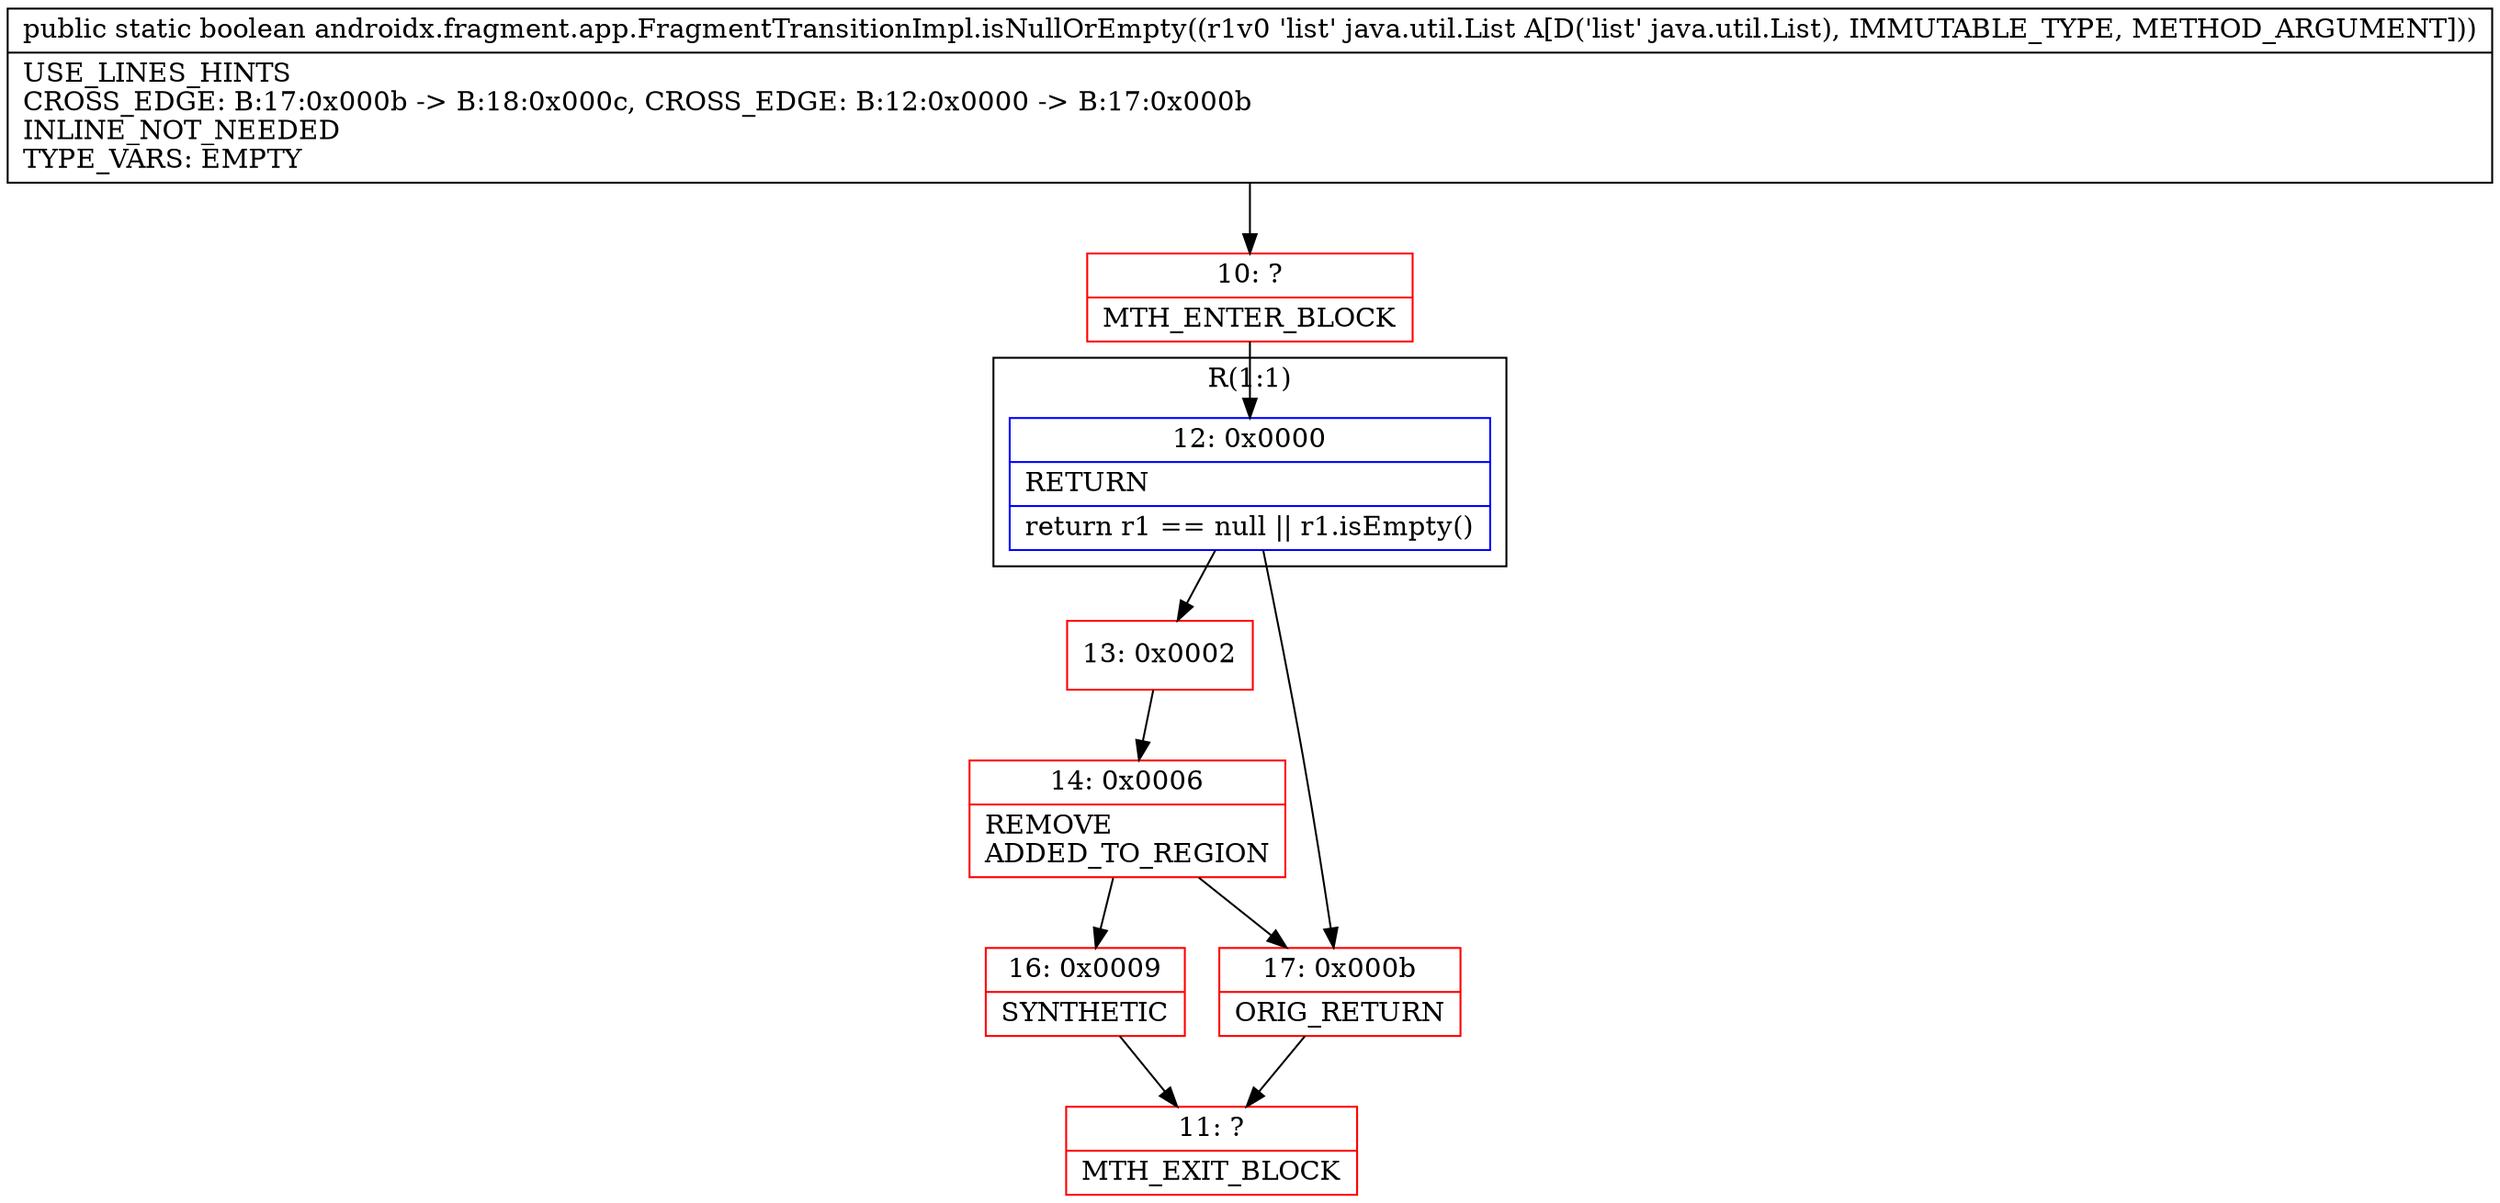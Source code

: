 digraph "CFG forandroidx.fragment.app.FragmentTransitionImpl.isNullOrEmpty(Ljava\/util\/List;)Z" {
subgraph cluster_Region_1426396545 {
label = "R(1:1)";
node [shape=record,color=blue];
Node_12 [shape=record,label="{12\:\ 0x0000|RETURN\l|return r1 == null \|\| r1.isEmpty()\l}"];
}
Node_10 [shape=record,color=red,label="{10\:\ ?|MTH_ENTER_BLOCK\l}"];
Node_13 [shape=record,color=red,label="{13\:\ 0x0002}"];
Node_14 [shape=record,color=red,label="{14\:\ 0x0006|REMOVE\lADDED_TO_REGION\l}"];
Node_16 [shape=record,color=red,label="{16\:\ 0x0009|SYNTHETIC\l}"];
Node_11 [shape=record,color=red,label="{11\:\ ?|MTH_EXIT_BLOCK\l}"];
Node_17 [shape=record,color=red,label="{17\:\ 0x000b|ORIG_RETURN\l}"];
MethodNode[shape=record,label="{public static boolean androidx.fragment.app.FragmentTransitionImpl.isNullOrEmpty((r1v0 'list' java.util.List A[D('list' java.util.List), IMMUTABLE_TYPE, METHOD_ARGUMENT]))  | USE_LINES_HINTS\lCROSS_EDGE: B:17:0x000b \-\> B:18:0x000c, CROSS_EDGE: B:12:0x0000 \-\> B:17:0x000b\lINLINE_NOT_NEEDED\lTYPE_VARS: EMPTY\l}"];
MethodNode -> Node_10;Node_12 -> Node_13;
Node_12 -> Node_17;
Node_10 -> Node_12;
Node_13 -> Node_14;
Node_14 -> Node_16;
Node_14 -> Node_17;
Node_16 -> Node_11;
Node_17 -> Node_11;
}

